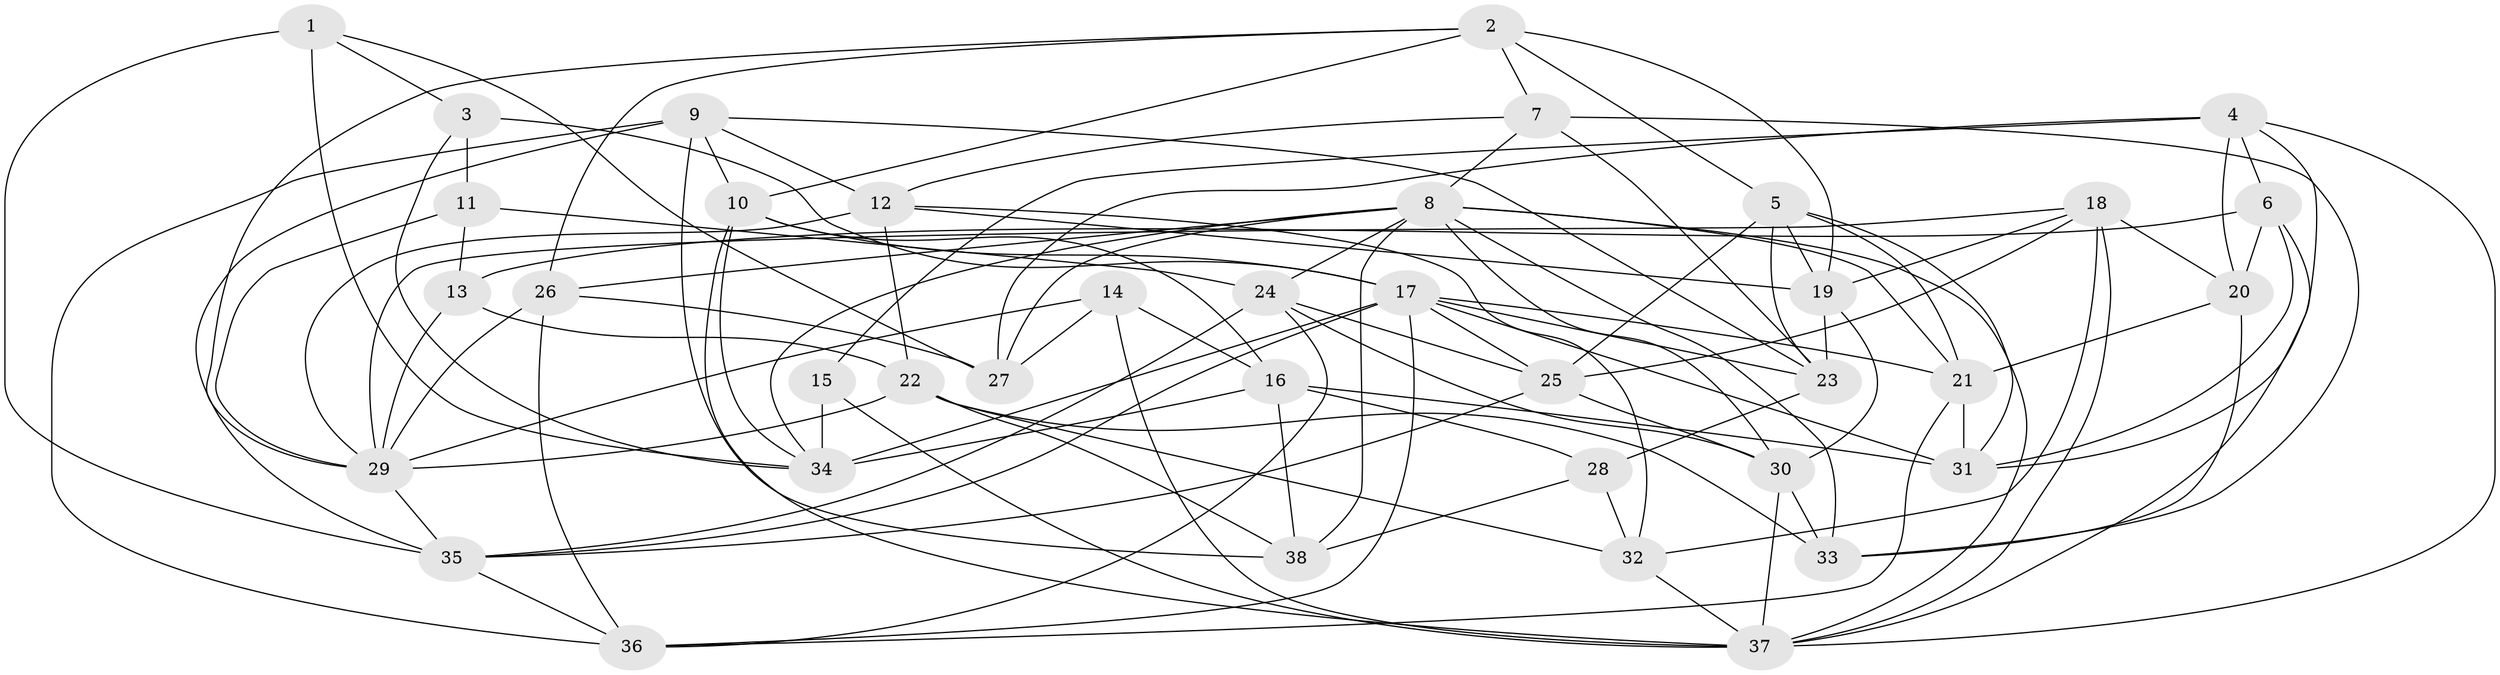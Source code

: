 // original degree distribution, {4: 1.0}
// Generated by graph-tools (version 1.1) at 2025/38/03/04/25 23:38:19]
// undirected, 38 vertices, 110 edges
graph export_dot {
  node [color=gray90,style=filled];
  1;
  2;
  3;
  4;
  5;
  6;
  7;
  8;
  9;
  10;
  11;
  12;
  13;
  14;
  15;
  16;
  17;
  18;
  19;
  20;
  21;
  22;
  23;
  24;
  25;
  26;
  27;
  28;
  29;
  30;
  31;
  32;
  33;
  34;
  35;
  36;
  37;
  38;
  1 -- 3 [weight=1.0];
  1 -- 27 [weight=1.0];
  1 -- 34 [weight=1.0];
  1 -- 35 [weight=1.0];
  2 -- 5 [weight=1.0];
  2 -- 7 [weight=1.0];
  2 -- 10 [weight=1.0];
  2 -- 19 [weight=1.0];
  2 -- 26 [weight=1.0];
  2 -- 29 [weight=1.0];
  3 -- 11 [weight=2.0];
  3 -- 17 [weight=2.0];
  3 -- 34 [weight=1.0];
  4 -- 6 [weight=1.0];
  4 -- 15 [weight=1.0];
  4 -- 20 [weight=1.0];
  4 -- 27 [weight=1.0];
  4 -- 31 [weight=1.0];
  4 -- 37 [weight=1.0];
  5 -- 19 [weight=1.0];
  5 -- 21 [weight=1.0];
  5 -- 23 [weight=1.0];
  5 -- 25 [weight=1.0];
  5 -- 31 [weight=1.0];
  6 -- 13 [weight=2.0];
  6 -- 20 [weight=1.0];
  6 -- 31 [weight=1.0];
  6 -- 37 [weight=1.0];
  7 -- 8 [weight=1.0];
  7 -- 12 [weight=1.0];
  7 -- 23 [weight=1.0];
  7 -- 33 [weight=2.0];
  8 -- 21 [weight=1.0];
  8 -- 24 [weight=1.0];
  8 -- 26 [weight=1.0];
  8 -- 27 [weight=1.0];
  8 -- 30 [weight=1.0];
  8 -- 33 [weight=1.0];
  8 -- 34 [weight=1.0];
  8 -- 37 [weight=1.0];
  8 -- 38 [weight=1.0];
  9 -- 10 [weight=1.0];
  9 -- 12 [weight=1.0];
  9 -- 23 [weight=1.0];
  9 -- 35 [weight=1.0];
  9 -- 36 [weight=1.0];
  9 -- 38 [weight=1.0];
  10 -- 16 [weight=1.0];
  10 -- 17 [weight=1.0];
  10 -- 34 [weight=1.0];
  10 -- 37 [weight=1.0];
  11 -- 13 [weight=1.0];
  11 -- 24 [weight=2.0];
  11 -- 29 [weight=1.0];
  12 -- 19 [weight=1.0];
  12 -- 22 [weight=1.0];
  12 -- 29 [weight=1.0];
  12 -- 32 [weight=1.0];
  13 -- 22 [weight=1.0];
  13 -- 29 [weight=2.0];
  14 -- 16 [weight=1.0];
  14 -- 27 [weight=1.0];
  14 -- 29 [weight=1.0];
  14 -- 37 [weight=1.0];
  15 -- 34 [weight=2.0];
  15 -- 37 [weight=1.0];
  16 -- 28 [weight=2.0];
  16 -- 31 [weight=1.0];
  16 -- 34 [weight=3.0];
  16 -- 38 [weight=2.0];
  17 -- 21 [weight=1.0];
  17 -- 23 [weight=1.0];
  17 -- 25 [weight=1.0];
  17 -- 31 [weight=1.0];
  17 -- 34 [weight=1.0];
  17 -- 35 [weight=1.0];
  17 -- 36 [weight=1.0];
  18 -- 19 [weight=1.0];
  18 -- 20 [weight=1.0];
  18 -- 25 [weight=1.0];
  18 -- 29 [weight=1.0];
  18 -- 32 [weight=1.0];
  18 -- 37 [weight=1.0];
  19 -- 23 [weight=1.0];
  19 -- 30 [weight=1.0];
  20 -- 21 [weight=1.0];
  20 -- 33 [weight=2.0];
  21 -- 31 [weight=1.0];
  21 -- 36 [weight=1.0];
  22 -- 29 [weight=1.0];
  22 -- 32 [weight=1.0];
  22 -- 33 [weight=1.0];
  22 -- 38 [weight=1.0];
  23 -- 28 [weight=1.0];
  24 -- 25 [weight=1.0];
  24 -- 30 [weight=1.0];
  24 -- 35 [weight=2.0];
  24 -- 36 [weight=1.0];
  25 -- 30 [weight=1.0];
  25 -- 35 [weight=1.0];
  26 -- 27 [weight=2.0];
  26 -- 29 [weight=1.0];
  26 -- 36 [weight=1.0];
  28 -- 32 [weight=2.0];
  28 -- 38 [weight=1.0];
  29 -- 35 [weight=1.0];
  30 -- 33 [weight=2.0];
  30 -- 37 [weight=2.0];
  32 -- 37 [weight=1.0];
  35 -- 36 [weight=1.0];
}
